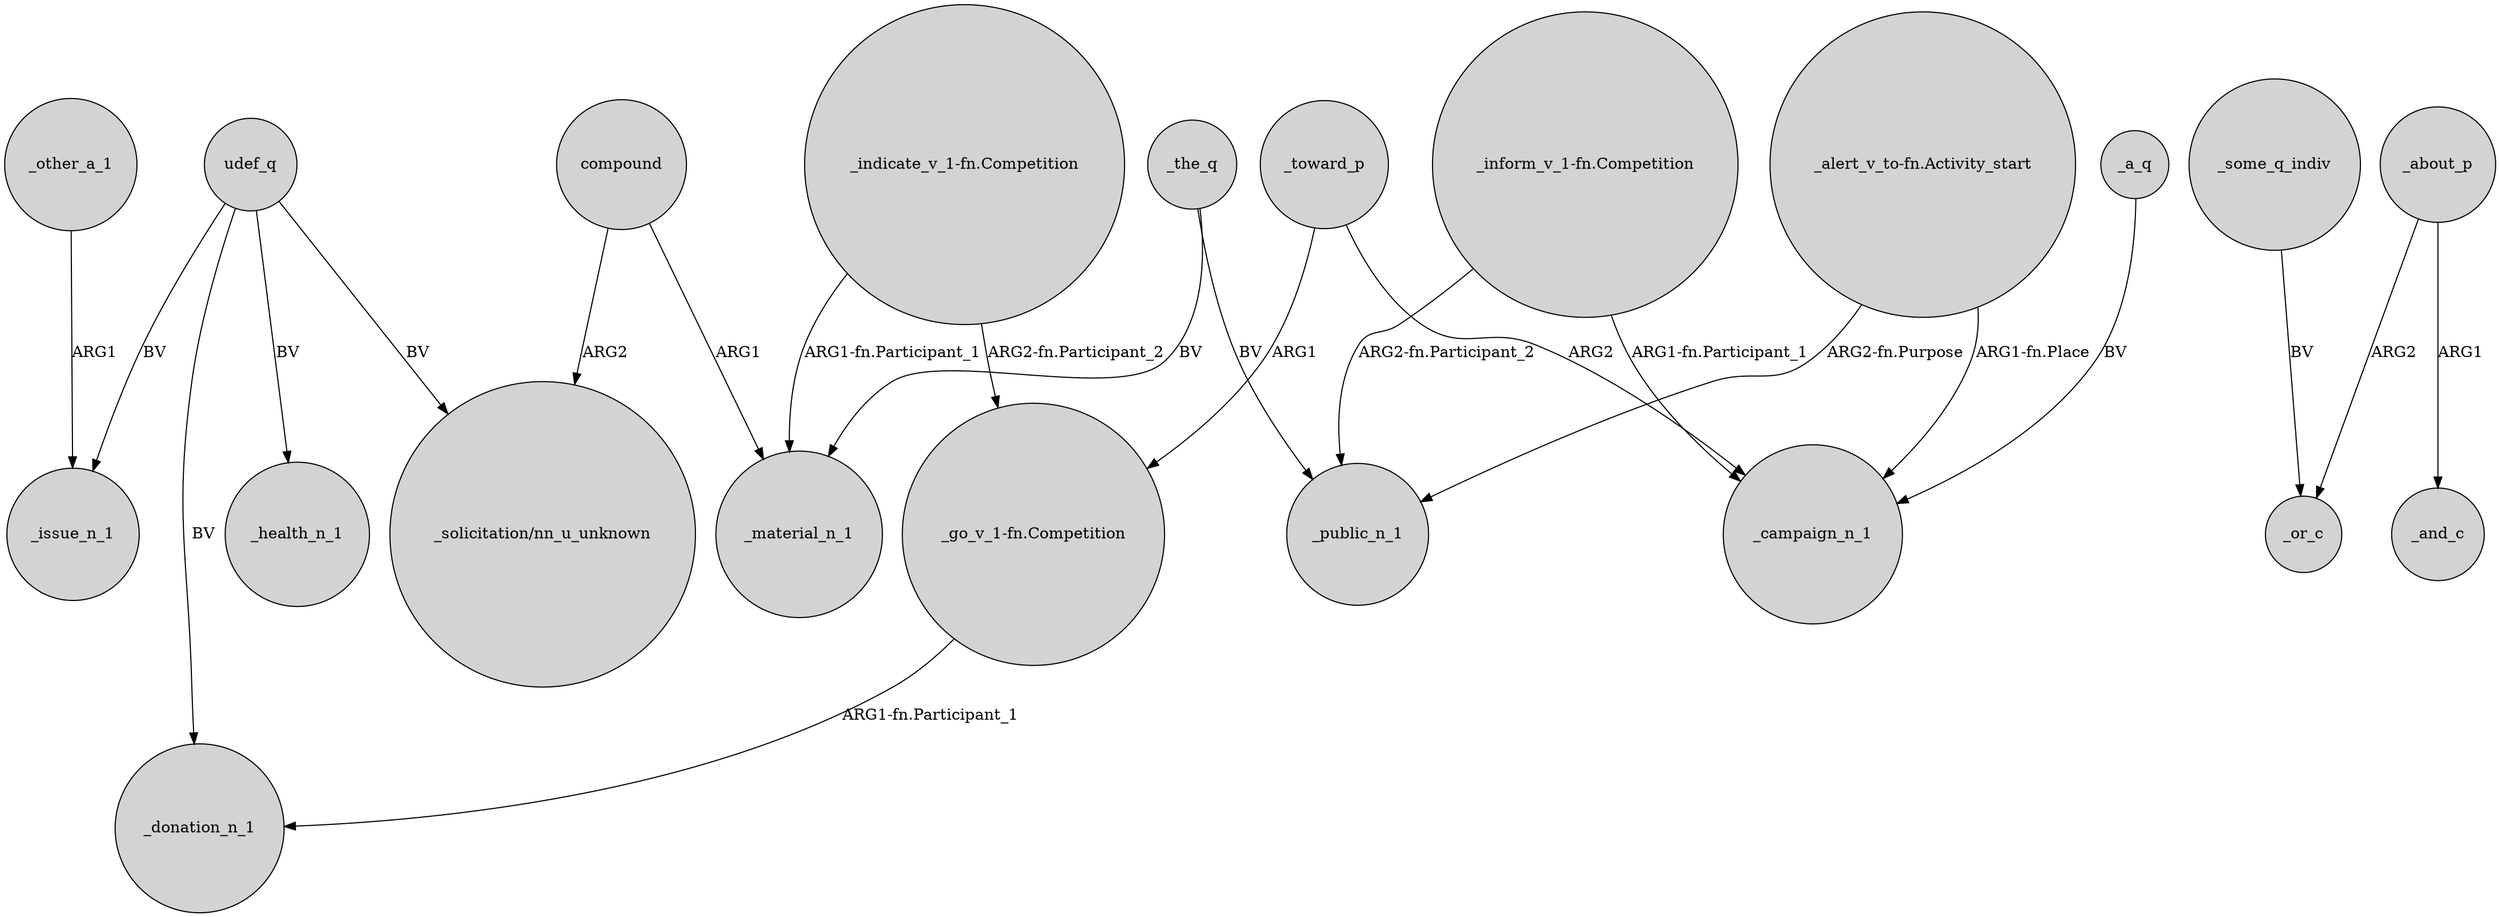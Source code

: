 digraph {
	node [shape=circle style=filled]
	udef_q -> _health_n_1 [label=BV]
	"_go_v_1-fn.Competition" -> _donation_n_1 [label="ARG1-fn.Participant_1"]
	udef_q -> _donation_n_1 [label=BV]
	_some_q_indiv -> _or_c [label=BV]
	"_indicate_v_1-fn.Competition" -> "_go_v_1-fn.Competition" [label="ARG2-fn.Participant_2"]
	compound -> _material_n_1 [label=ARG1]
	"_inform_v_1-fn.Competition" -> _public_n_1 [label="ARG2-fn.Participant_2"]
	"_indicate_v_1-fn.Competition" -> _material_n_1 [label="ARG1-fn.Participant_1"]
	"_alert_v_to-fn.Activity_start" -> _public_n_1 [label="ARG2-fn.Purpose"]
	"_alert_v_to-fn.Activity_start" -> _campaign_n_1 [label="ARG1-fn.Place"]
	_about_p -> _or_c [label=ARG2]
	"_inform_v_1-fn.Competition" -> _campaign_n_1 [label="ARG1-fn.Participant_1"]
	compound -> "_solicitation/nn_u_unknown" [label=ARG2]
	_the_q -> _public_n_1 [label=BV]
	_the_q -> _material_n_1 [label=BV]
	_about_p -> _and_c [label=ARG1]
	_a_q -> _campaign_n_1 [label=BV]
	udef_q -> _issue_n_1 [label=BV]
	udef_q -> "_solicitation/nn_u_unknown" [label=BV]
	_toward_p -> "_go_v_1-fn.Competition" [label=ARG1]
	_other_a_1 -> _issue_n_1 [label=ARG1]
	_toward_p -> _campaign_n_1 [label=ARG2]
}

